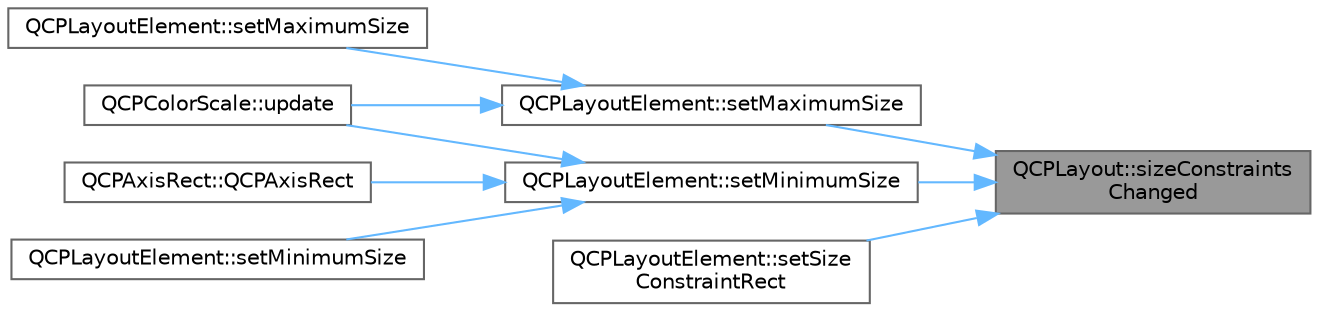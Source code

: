 digraph "QCPLayout::sizeConstraintsChanged"
{
 // LATEX_PDF_SIZE
  bgcolor="transparent";
  edge [fontname=Helvetica,fontsize=10,labelfontname=Helvetica,labelfontsize=10];
  node [fontname=Helvetica,fontsize=10,shape=box,height=0.2,width=0.4];
  rankdir="RL";
  Node1 [label="QCPLayout::sizeConstraints\lChanged",height=0.2,width=0.4,color="gray40", fillcolor="grey60", style="filled", fontcolor="black",tooltip=" "];
  Node1 -> Node2 [dir="back",color="steelblue1",style="solid"];
  Node2 [label="QCPLayoutElement::setMaximumSize",height=0.2,width=0.4,color="grey40", fillcolor="white", style="filled",URL="$class_q_c_p_layout_element.html#a74eb5280a737ab44833d506db65efd95",tooltip=" "];
  Node2 -> Node3 [dir="back",color="steelblue1",style="solid"];
  Node3 [label="QCPLayoutElement::setMaximumSize",height=0.2,width=0.4,color="grey40", fillcolor="white", style="filled",URL="$class_q_c_p_layout_element.html#a03e0e9c48f230217c529b0819f832d84",tooltip=" "];
  Node2 -> Node4 [dir="back",color="steelblue1",style="solid"];
  Node4 [label="QCPColorScale::update",height=0.2,width=0.4,color="grey40", fillcolor="white", style="filled",URL="$class_q_c_p_color_scale.html#a259dcb6d3053a2cc3c197e9b1191ddbe",tooltip=" "];
  Node1 -> Node5 [dir="back",color="steelblue1",style="solid"];
  Node5 [label="QCPLayoutElement::setMinimumSize",height=0.2,width=0.4,color="grey40", fillcolor="white", style="filled",URL="$class_q_c_p_layout_element.html#a5dd29a3c8bc88440c97c06b67be7886b",tooltip=" "];
  Node5 -> Node6 [dir="back",color="steelblue1",style="solid"];
  Node6 [label="QCPAxisRect::QCPAxisRect",height=0.2,width=0.4,color="grey40", fillcolor="white", style="filled",URL="$class_q_c_p_axis_rect.html#a60b31dece805462c1b82eea2e69ba042",tooltip=" "];
  Node5 -> Node7 [dir="back",color="steelblue1",style="solid"];
  Node7 [label="QCPLayoutElement::setMinimumSize",height=0.2,width=0.4,color="grey40", fillcolor="white", style="filled",URL="$class_q_c_p_layout_element.html#a8e0447614a0bf92de9a7304588c6b96e",tooltip=" "];
  Node5 -> Node4 [dir="back",color="steelblue1",style="solid"];
  Node1 -> Node8 [dir="back",color="steelblue1",style="solid"];
  Node8 [label="QCPLayoutElement::setSize\lConstraintRect",height=0.2,width=0.4,color="grey40", fillcolor="white", style="filled",URL="$class_q_c_p_layout_element.html#a361666cdcc6fbfd37344cc44be746b0f",tooltip=" "];
}
